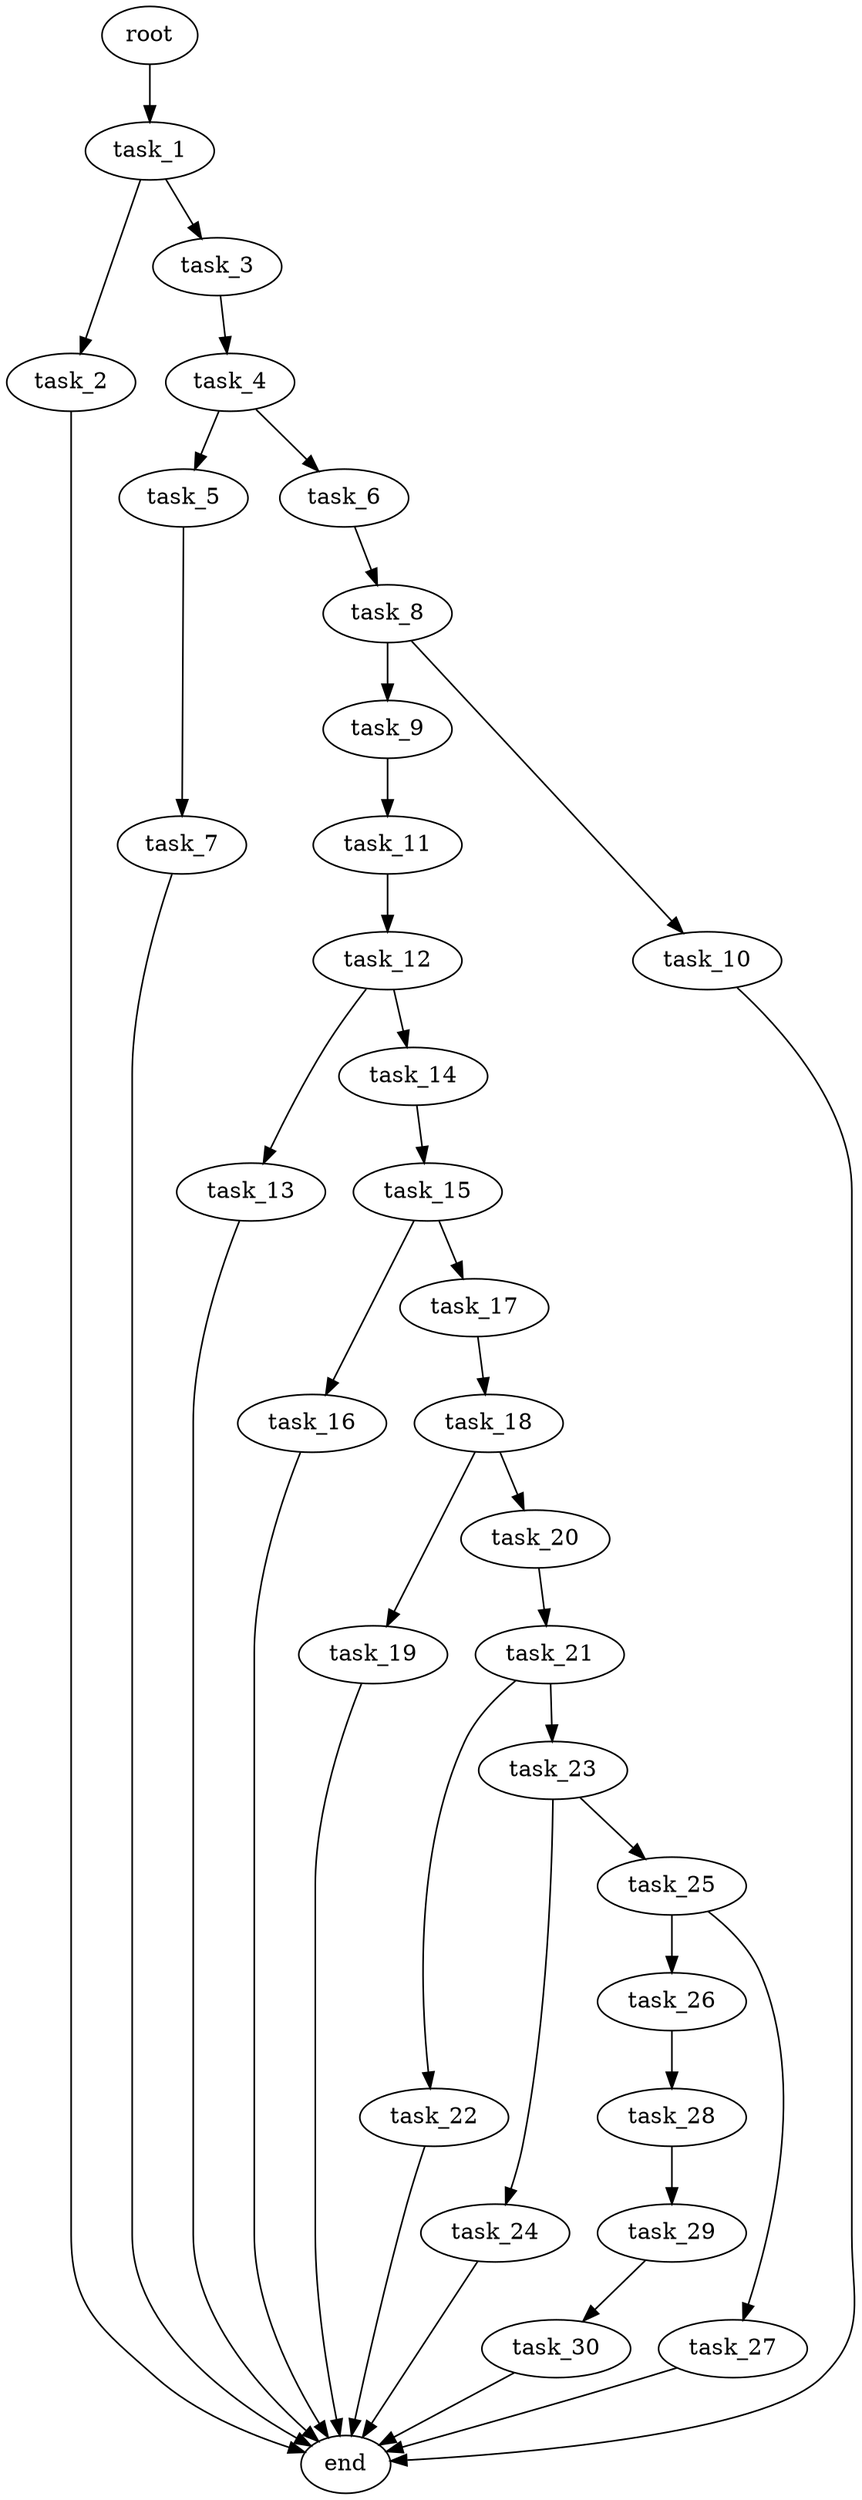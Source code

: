 digraph G {
  root [size="0.000000e+00"];
  task_1 [size="9.630686e+10"];
  task_2 [size="6.161415e+10"];
  task_3 [size="4.187534e+10"];
  task_4 [size="1.623638e+10"];
  task_5 [size="4.543567e+10"];
  task_6 [size="7.892125e+10"];
  task_7 [size="4.228793e+09"];
  task_8 [size="2.194839e+10"];
  task_9 [size="3.796703e+08"];
  task_10 [size="2.231028e+10"];
  task_11 [size="2.303510e+10"];
  task_12 [size="6.239576e+10"];
  task_13 [size="2.390951e+10"];
  task_14 [size="7.346127e+10"];
  task_15 [size="9.525930e+10"];
  task_16 [size="3.315820e+10"];
  task_17 [size="7.401074e+10"];
  task_18 [size="2.053958e+10"];
  task_19 [size="1.843261e+10"];
  task_20 [size="9.898791e+10"];
  task_21 [size="3.628809e+10"];
  task_22 [size="7.382378e+09"];
  task_23 [size="3.011459e+09"];
  task_24 [size="1.152778e+10"];
  task_25 [size="2.906472e+10"];
  task_26 [size="1.944840e+10"];
  task_27 [size="5.857278e+10"];
  task_28 [size="7.655562e+10"];
  task_29 [size="4.400044e+09"];
  task_30 [size="2.978260e+09"];
  end [size="0.000000e+00"];

  root -> task_1 [size="1.000000e-12"];
  task_1 -> task_2 [size="6.161415e+08"];
  task_1 -> task_3 [size="4.187534e+08"];
  task_2 -> end [size="1.000000e-12"];
  task_3 -> task_4 [size="1.623638e+08"];
  task_4 -> task_5 [size="4.543567e+08"];
  task_4 -> task_6 [size="7.892125e+08"];
  task_5 -> task_7 [size="4.228793e+07"];
  task_6 -> task_8 [size="2.194839e+08"];
  task_7 -> end [size="1.000000e-12"];
  task_8 -> task_9 [size="3.796703e+06"];
  task_8 -> task_10 [size="2.231028e+08"];
  task_9 -> task_11 [size="2.303510e+08"];
  task_10 -> end [size="1.000000e-12"];
  task_11 -> task_12 [size="6.239576e+08"];
  task_12 -> task_13 [size="2.390951e+08"];
  task_12 -> task_14 [size="7.346127e+08"];
  task_13 -> end [size="1.000000e-12"];
  task_14 -> task_15 [size="9.525930e+08"];
  task_15 -> task_16 [size="3.315820e+08"];
  task_15 -> task_17 [size="7.401074e+08"];
  task_16 -> end [size="1.000000e-12"];
  task_17 -> task_18 [size="2.053958e+08"];
  task_18 -> task_19 [size="1.843261e+08"];
  task_18 -> task_20 [size="9.898791e+08"];
  task_19 -> end [size="1.000000e-12"];
  task_20 -> task_21 [size="3.628809e+08"];
  task_21 -> task_22 [size="7.382378e+07"];
  task_21 -> task_23 [size="3.011459e+07"];
  task_22 -> end [size="1.000000e-12"];
  task_23 -> task_24 [size="1.152778e+08"];
  task_23 -> task_25 [size="2.906472e+08"];
  task_24 -> end [size="1.000000e-12"];
  task_25 -> task_26 [size="1.944840e+08"];
  task_25 -> task_27 [size="5.857278e+08"];
  task_26 -> task_28 [size="7.655562e+08"];
  task_27 -> end [size="1.000000e-12"];
  task_28 -> task_29 [size="4.400044e+07"];
  task_29 -> task_30 [size="2.978260e+07"];
  task_30 -> end [size="1.000000e-12"];
}
